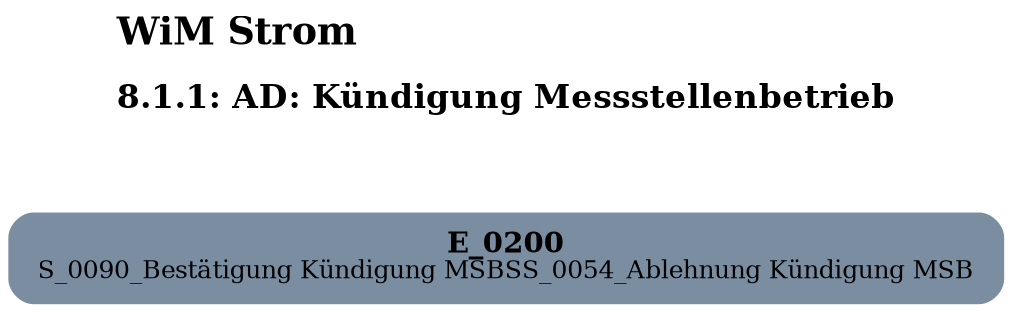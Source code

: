 digraph D {
    labelloc="t";
    label=<<B><FONT POINT-SIZE="18">WiM Strom</FONT></B><BR align="left"/><BR/><B><FONT POINT-SIZE="16">8.1.1: AD: Kündigung Messstellenbetrieb</FONT></B><BR align="left"/><BR/><BR/><BR/>>;
    ratio="compress";
    concentrate=true;
    pack=true;
    rankdir=TB;
    packmode="array";
    size="20,20";
    "Empty" [margin="0.2,0.12", shape=box, style="filled,rounded", penwidth=0.0, fillcolor="#7a8da1", label=<<B>E_0200</B><BR align="center"/><FONT point-size="12">S_0090_Bestätigung Kündigung MSBS
S_0054_Ablehnung Kündigung MSB</FONT><BR align="center"/>>];


    bgcolor="transparent";
}